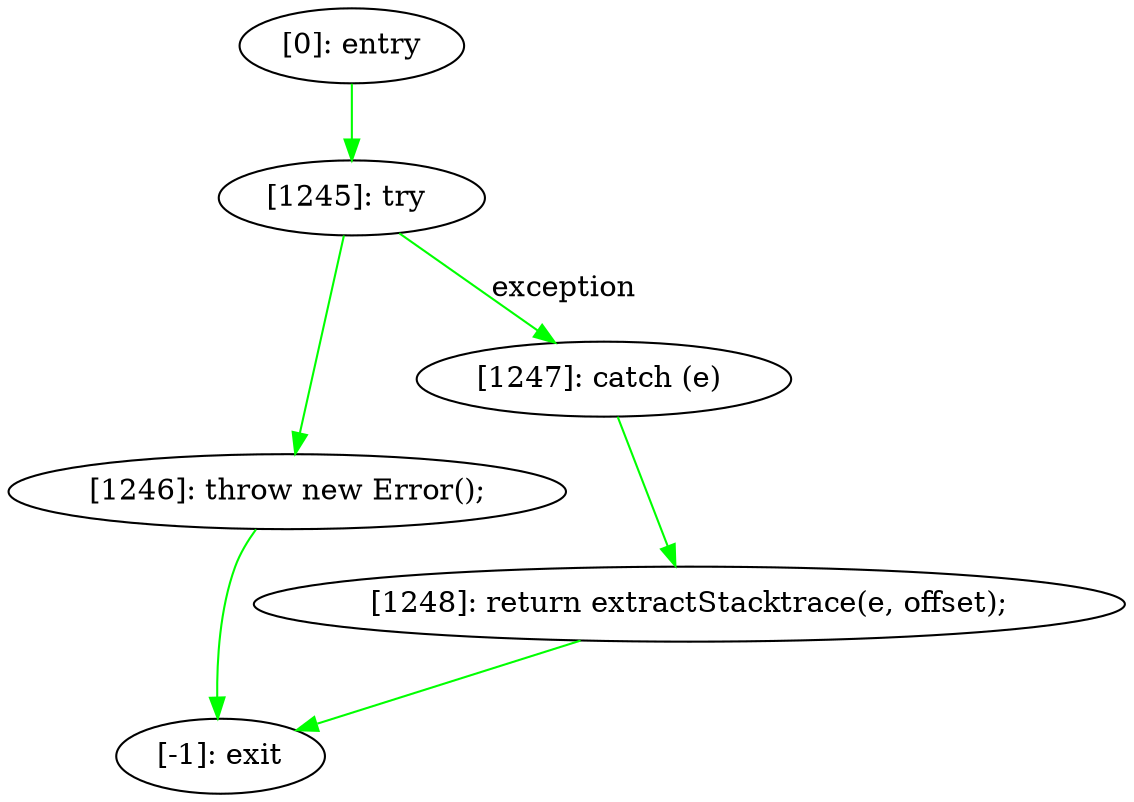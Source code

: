digraph {
"0" [label="[1245]: try "] 
"1" [label="[1248]: return extractStacktrace(e, offset);\n"] 
"2" [label="[-1]: exit"] 
"3" [label="[0]: entry"] 
"4" [label="[1246]: throw new Error();\n"] 
"5" [label="[1247]: catch (e) "] 
"0" -> "5" [label="exception" color="green"] 
"0" -> "4" [label="" color="green"] 
"1" -> "2" [label="" color="green"] 
"3" -> "0" [label="" color="green"] 
"4" -> "2" [label="" color="green"] 
"5" -> "1" [label="" color="green"] 
}
